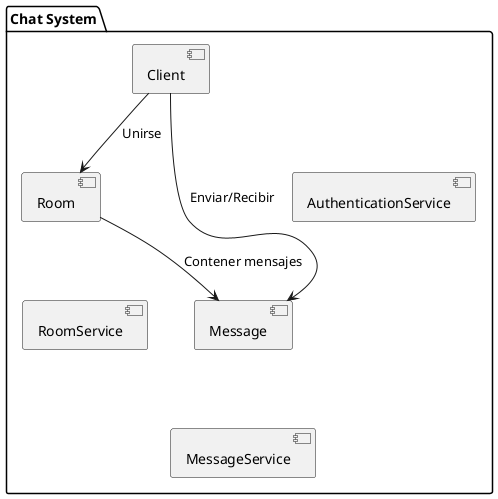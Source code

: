 @startuml ComponentDiagram

package "Chat System" {

  [Client] --> [Room] : Unirse
  [Client] --> [Message] : Enviar/Recibir
  [Room] --> [Message] : Contener mensajes

  [Client] -[hidden]-> [AuthenticationService] : Verificación de sesión
  [Room] -[hidden]-> [RoomService] : Gestión de salas
  [Message] -[hidden]-> [MessageService] : Creación y distribución de mensajes
  
}

@enduml
